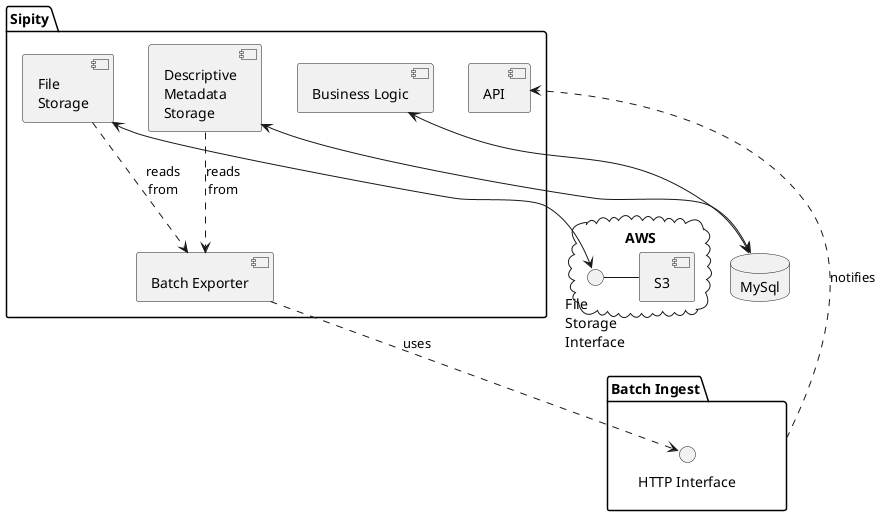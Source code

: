 # Render via PlantUML
# Generated via plantuml-preview (https://github.com/peele/plantuml-preview) in Atom
# package
# node
# folder
# frame
# cloud
# database
# interface
@startuml

package "Sipity" {
  component "File\nStorage" as FS
  component "Descriptive\nMetadata\nStorage" as DMS
  component "Batch Exporter" as BE
  component "Business Logic" as SBL
  component "API" as SAPI

}

package "Batch Ingest" as BI {
  interface "HTTP Interface" as BIHI
}

cloud "AWS" {
  interface "File\nStorage\nInterface" as FSI
  component S3
}

database "MySql"

FS <--> FSI
FSI - S3
DMS <--> MySql
BE ..> BIHI : uses
FS ..> BE : reads\nfrom
DMS ..> BE : reads\nfrom
BI ..> SAPI : notifies
SBL <--> MySql

@enduml
